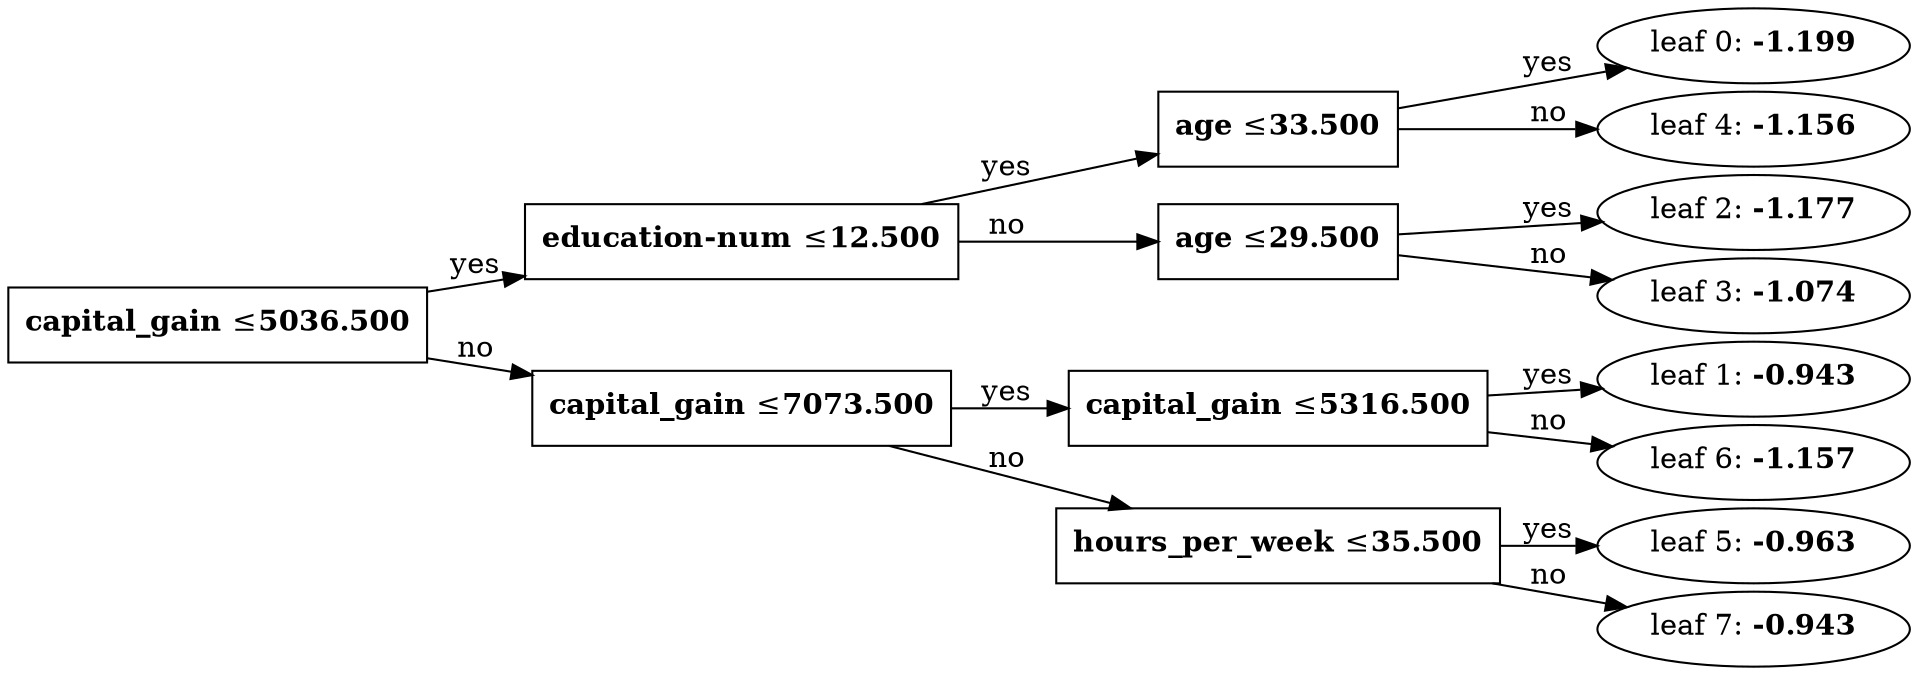 digraph {
	graph [nodesep=0.05 rankdir=LR ranksep=0.3]
	split0 [label=<<B>capital_gain</B> &#8804;<B>5036.500</B>> fillcolor=white shape=rectangle style=""]
	split1 [label=<<B>education-num</B> &#8804;<B>12.500</B>> fillcolor=white shape=rectangle style=""]
	split3 [label=<<B>age</B> &#8804;<B>33.500</B>> fillcolor=white shape=rectangle style=""]
	leaf0 [label=<leaf 0: <B>-1.199</B>>]
	split3 -> leaf0 [label=yes]
	leaf4 [label=<leaf 4: <B>-1.156</B>>]
	split3 -> leaf4 [label=no]
	split1 -> split3 [label=yes]
	split2 [label=<<B>age</B> &#8804;<B>29.500</B>> fillcolor=white shape=rectangle style=""]
	leaf2 [label=<leaf 2: <B>-1.177</B>>]
	split2 -> leaf2 [label=yes]
	leaf3 [label=<leaf 3: <B>-1.074</B>>]
	split2 -> leaf3 [label=no]
	split1 -> split2 [label=no]
	split0 -> split1 [label=yes]
	split4 [label=<<B>capital_gain</B> &#8804;<B>7073.500</B>> fillcolor=white shape=rectangle style=""]
	split5 [label=<<B>capital_gain</B> &#8804;<B>5316.500</B>> fillcolor=white shape=rectangle style=""]
	leaf1 [label=<leaf 1: <B>-0.943</B>>]
	split5 -> leaf1 [label=yes]
	leaf6 [label=<leaf 6: <B>-1.157</B>>]
	split5 -> leaf6 [label=no]
	split4 -> split5 [label=yes]
	split6 [label=<<B>hours_per_week</B> &#8804;<B>35.500</B>> fillcolor=white shape=rectangle style=""]
	leaf5 [label=<leaf 5: <B>-0.963</B>>]
	split6 -> leaf5 [label=yes]
	leaf7 [label=<leaf 7: <B>-0.943</B>>]
	split6 -> leaf7 [label=no]
	split4 -> split6 [label=no]
	split0 -> split4 [label=no]
}
